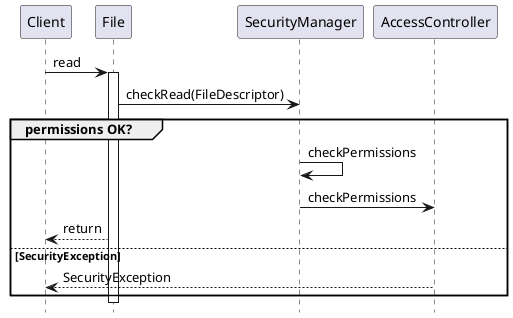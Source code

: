 @startuml
hide footbox
Client -> File: read
activate File
File -> SecurityManager: checkRead(FileDescriptor)
group permissions OK?
SecurityManager -> SecurityManager: checkPermissions
SecurityManager -> AccessController: checkPermissions
File --> Client: return
else SecurityException
AccessController --> Client: SecurityException
end
deactivate File

@enduml
